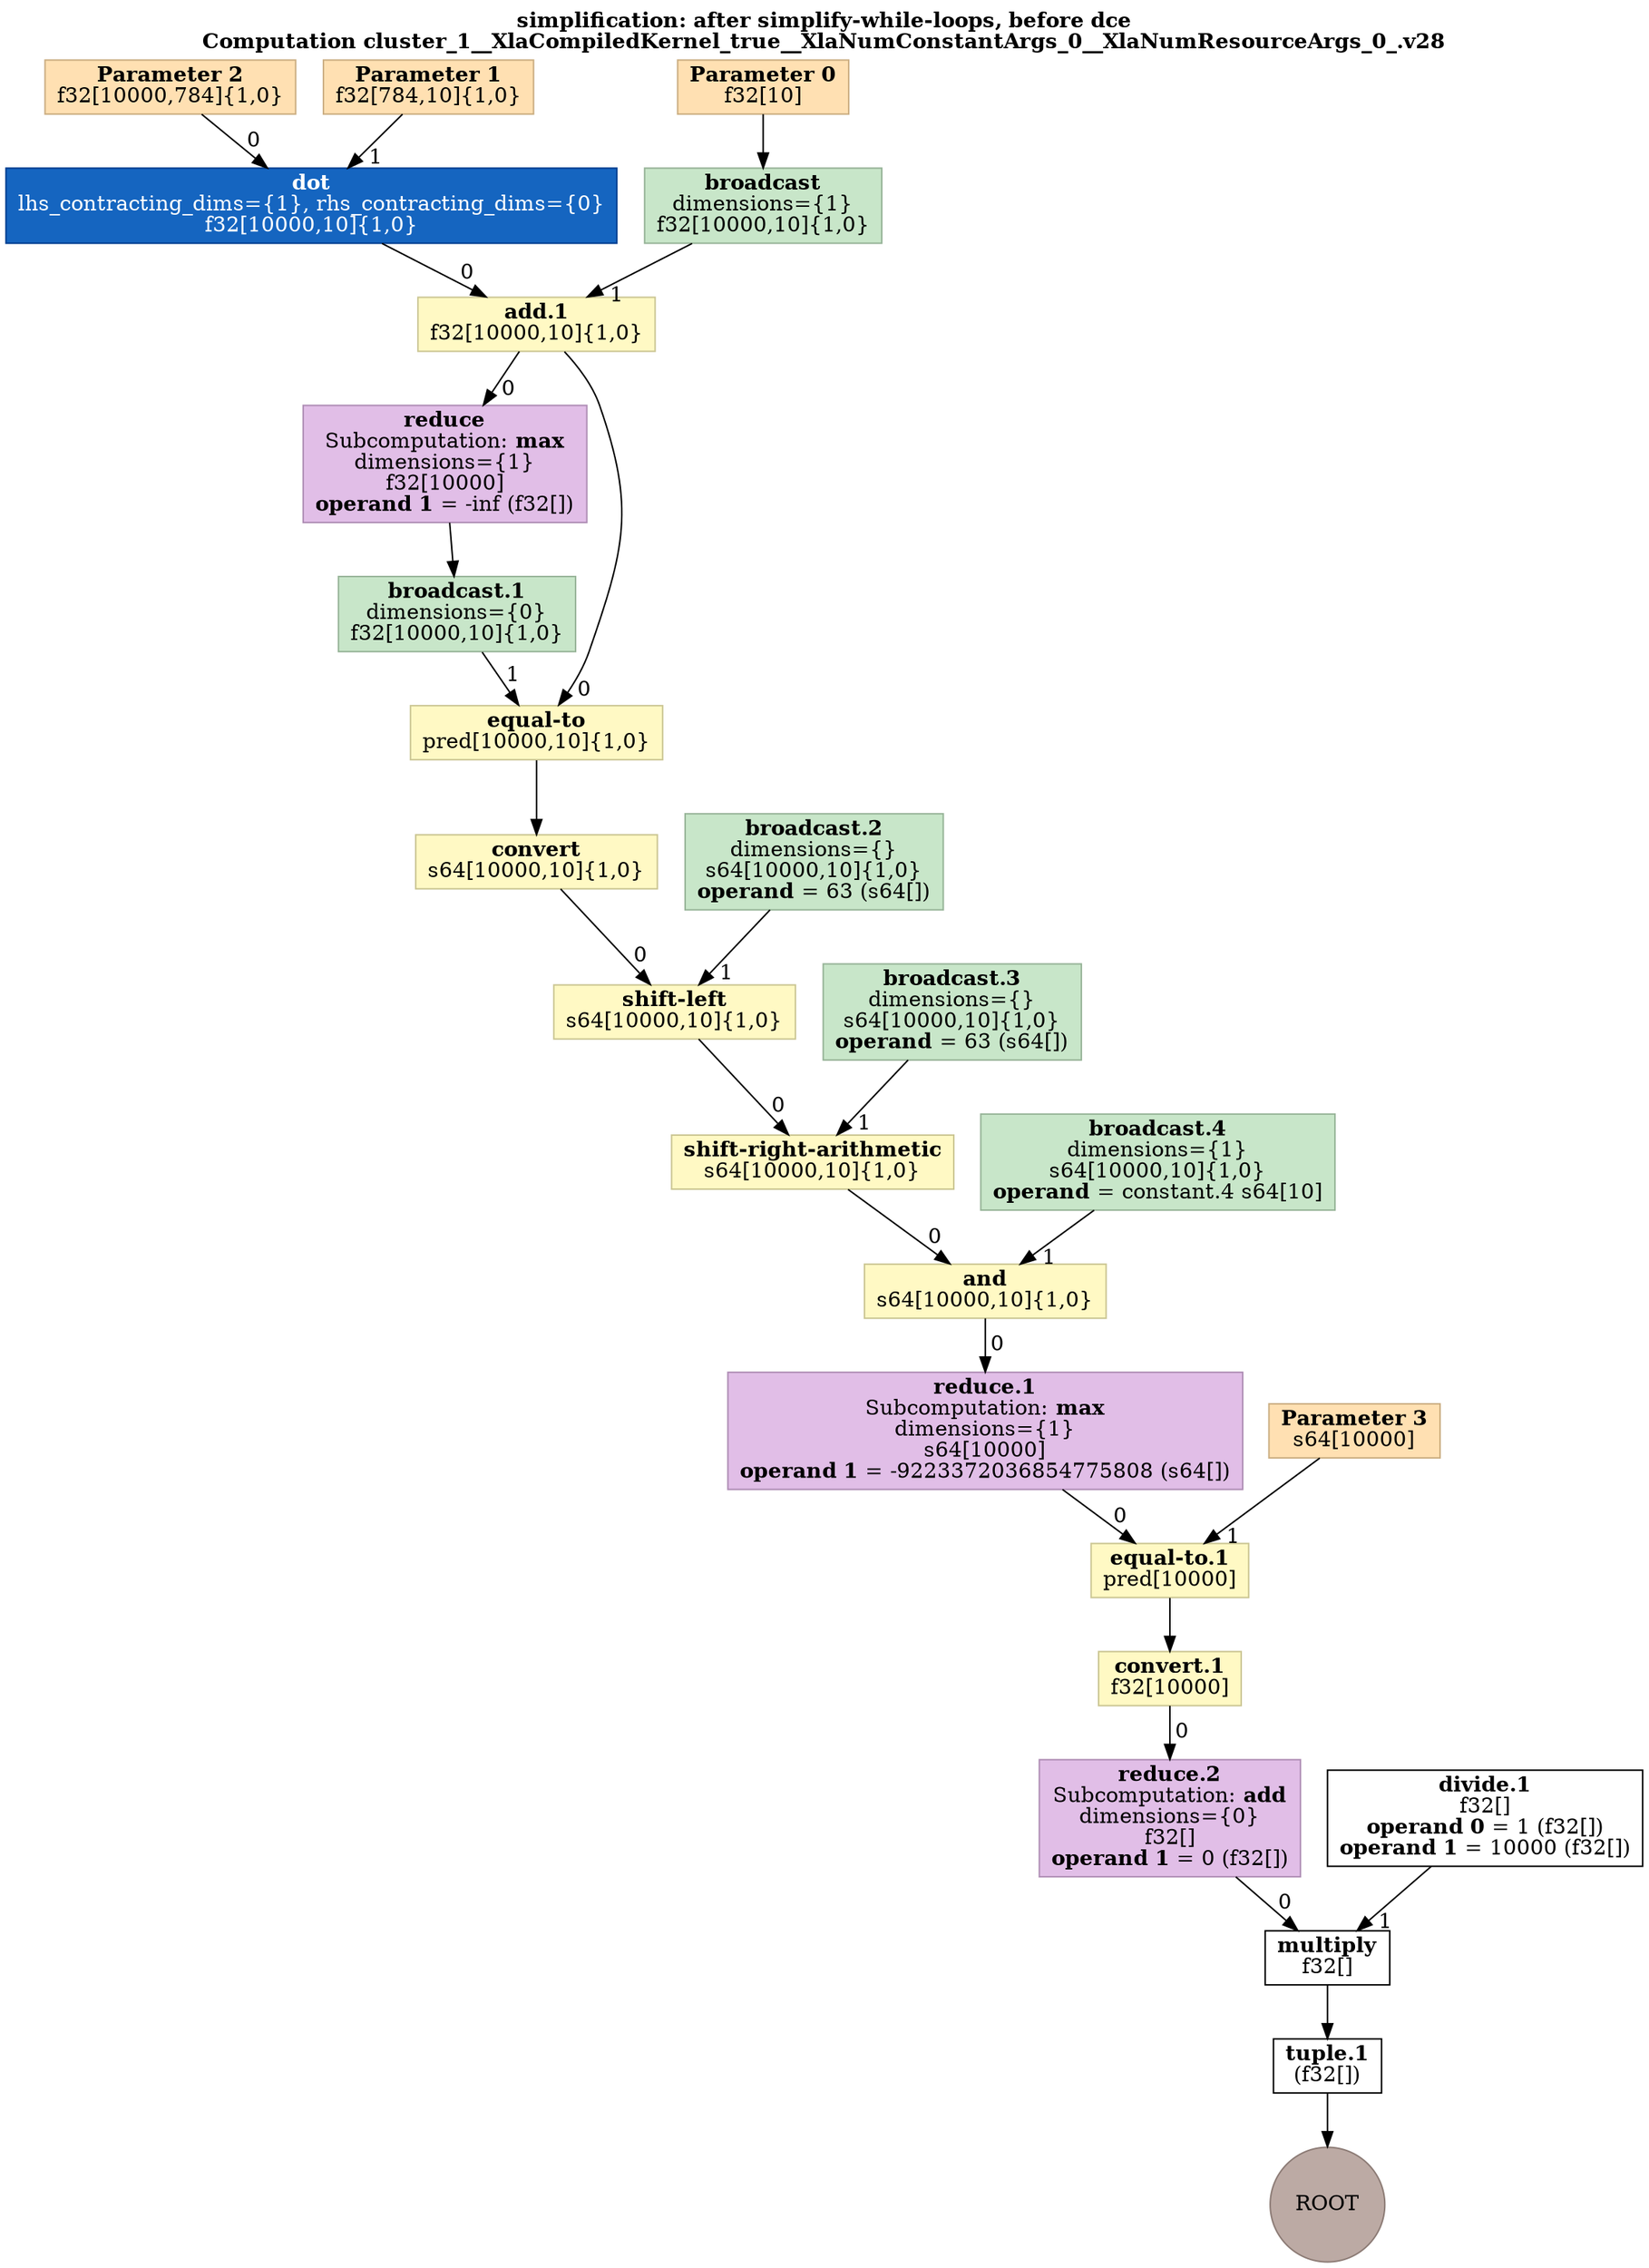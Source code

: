 digraph G {
rankdir = TB;
compound = true;
label = <<b>simplification: after simplify-while-loops, before dce<br/>Computation cluster_1__XlaCompiledKernel_true__XlaNumConstantArgs_0__XlaNumResourceArgs_0_.v28</b>>;
labelloc = t;
// Disable the tooltip.  Interestingly, "" doesn't work!
tooltip = " ";
// DOT graphs accept a stylesheet as a URI.  So naturally, an inline
// stylesheet is a data URI!
stylesheet="
  data:text/css,
  @import url(https://fonts.googleapis.com/css?family=Roboto:400,700);
  svg text {
    font-family: 'Roboto';
    font-size: 12px;
  }

    #node22:hover ~ #edge25 text { fill: #1976d2; }
  #node22:hover ~ #edge25 path { stroke: #1976d2; stroke-width: .2em; }
  #node22:hover ~ #edge25 polygon { fill: #1976d2; stroke: #1976d2; stroke-width: .2em; }

  #node25:hover ~ #edge25 text { fill: #d32f2f; }
  #node25:hover ~ #edge25 path { stroke: #d32f2f; stroke-width: .2em; }
  #node25:hover ~ #edge25 polygon { fill: #d32f2f; stroke: #d32f2f; stroke-width: .2em; }

  #node23:hover ~ #edge24 text { fill: #1976d2; }
  #node23:hover ~ #edge24 path { stroke: #1976d2; stroke-width: .2em; }
  #node23:hover ~ #edge24 polygon { fill: #1976d2; stroke: #1976d2; stroke-width: .2em; }

  #node24:hover ~ #edge24 text { fill: #d32f2f; }
  #node24:hover ~ #edge24 path { stroke: #d32f2f; stroke-width: .2em; }
  #node24:hover ~ #edge24 polygon { fill: #d32f2f; stroke: #d32f2f; stroke-width: .2em; }

  #node6:hover ~ #edge8 text { fill: #1976d2; }
  #node6:hover ~ #edge8 path { stroke: #1976d2; stroke-width: .2em; }
  #node6:hover ~ #edge8 polygon { fill: #1976d2; stroke: #1976d2; stroke-width: .2em; }

  #node9:hover ~ #edge8 text { fill: #d32f2f; }
  #node9:hover ~ #edge8 path { stroke: #d32f2f; stroke-width: .2em; }
  #node9:hover ~ #edge8 polygon { fill: #d32f2f; stroke: #d32f2f; stroke-width: .2em; }

  #node8:hover ~ #edge9 text { fill: #1976d2; }
  #node8:hover ~ #edge9 path { stroke: #1976d2; stroke-width: .2em; }
  #node8:hover ~ #edge9 polygon { fill: #1976d2; stroke: #1976d2; stroke-width: .2em; }

  #node9:hover ~ #edge9 text { fill: #d32f2f; }
  #node9:hover ~ #edge9 path { stroke: #d32f2f; stroke-width: .2em; }
  #node9:hover ~ #edge9 polygon { fill: #d32f2f; stroke: #d32f2f; stroke-width: .2em; }

  #node19:hover ~ #edge20 text { fill: #1976d2; }
  #node19:hover ~ #edge20 path { stroke: #1976d2; stroke-width: .2em; }
  #node19:hover ~ #edge20 polygon { fill: #1976d2; stroke: #1976d2; stroke-width: .2em; }

  #node20:hover ~ #edge20 text { fill: #d32f2f; }
  #node20:hover ~ #edge20 path { stroke: #d32f2f; stroke-width: .2em; }
  #node20:hover ~ #edge20 polygon { fill: #d32f2f; stroke: #d32f2f; stroke-width: .2em; }

  #node3:hover ~ #edge4 text { fill: #1976d2; }
  #node3:hover ~ #edge4 path { stroke: #1976d2; stroke-width: .2em; }
  #node3:hover ~ #edge4 polygon { fill: #1976d2; stroke: #1976d2; stroke-width: .2em; }

  #node6:hover ~ #edge4 text { fill: #d32f2f; }
  #node6:hover ~ #edge4 path { stroke: #d32f2f; stroke-width: .2em; }
  #node6:hover ~ #edge4 polygon { fill: #d32f2f; stroke: #d32f2f; stroke-width: .2em; }

  #node4:hover ~ #edge3 text { fill: #1976d2; }
  #node4:hover ~ #edge3 path { stroke: #1976d2; stroke-width: .2em; }
  #node4:hover ~ #edge3 polygon { fill: #1976d2; stroke: #1976d2; stroke-width: .2em; }

  #node5:hover ~ #edge3 text { fill: #d32f2f; }
  #node5:hover ~ #edge3 path { stroke: #d32f2f; stroke-width: .2em; }
  #node5:hover ~ #edge3 polygon { fill: #d32f2f; stroke: #d32f2f; stroke-width: .2em; }

  #node2:hover ~ #edge2 text { fill: #1976d2; }
  #node2:hover ~ #edge2 path { stroke: #1976d2; stroke-width: .2em; }
  #node2:hover ~ #edge2 polygon { fill: #1976d2; stroke: #1976d2; stroke-width: .2em; }

  #node3:hover ~ #edge2 text { fill: #d32f2f; }
  #node3:hover ~ #edge2 path { stroke: #d32f2f; stroke-width: .2em; }
  #node3:hover ~ #edge2 polygon { fill: #d32f2f; stroke: #d32f2f; stroke-width: .2em; }

  #node9:hover ~ #edge10 text { fill: #1976d2; }
  #node9:hover ~ #edge10 path { stroke: #1976d2; stroke-width: .2em; }
  #node9:hover ~ #edge10 polygon { fill: #1976d2; stroke: #1976d2; stroke-width: .2em; }

  #node10:hover ~ #edge10 text { fill: #d32f2f; }
  #node10:hover ~ #edge10 path { stroke: #d32f2f; stroke-width: .2em; }
  #node10:hover ~ #edge10 polygon { fill: #d32f2f; stroke: #d32f2f; stroke-width: .2em; }

  #node10:hover ~ #edge11 text { fill: #1976d2; }
  #node10:hover ~ #edge11 path { stroke: #1976d2; stroke-width: .2em; }
  #node10:hover ~ #edge11 polygon { fill: #1976d2; stroke: #1976d2; stroke-width: .2em; }

  #node12:hover ~ #edge11 text { fill: #d32f2f; }
  #node12:hover ~ #edge11 path { stroke: #d32f2f; stroke-width: .2em; }
  #node12:hover ~ #edge11 polygon { fill: #d32f2f; stroke: #d32f2f; stroke-width: .2em; }

  #node13:hover ~ #edge14 text { fill: #1976d2; }
  #node13:hover ~ #edge14 path { stroke: #1976d2; stroke-width: .2em; }
  #node13:hover ~ #edge14 polygon { fill: #1976d2; stroke: #1976d2; stroke-width: .2em; }

  #node14:hover ~ #edge14 text { fill: #d32f2f; }
  #node14:hover ~ #edge14 path { stroke: #d32f2f; stroke-width: .2em; }
  #node14:hover ~ #edge14 polygon { fill: #d32f2f; stroke: #d32f2f; stroke-width: .2em; }

  #node1:hover ~ #edge1 text { fill: #1976d2; }
  #node1:hover ~ #edge1 path { stroke: #1976d2; stroke-width: .2em; }
  #node1:hover ~ #edge1 polygon { fill: #1976d2; stroke: #1976d2; stroke-width: .2em; }

  #node3:hover ~ #edge1 text { fill: #d32f2f; }
  #node3:hover ~ #edge1 path { stroke: #d32f2f; stroke-width: .2em; }
  #node3:hover ~ #edge1 polygon { fill: #d32f2f; stroke: #d32f2f; stroke-width: .2em; }

  #node5:hover ~ #edge5 text { fill: #1976d2; }
  #node5:hover ~ #edge5 path { stroke: #1976d2; stroke-width: .2em; }
  #node5:hover ~ #edge5 polygon { fill: #1976d2; stroke: #1976d2; stroke-width: .2em; }

  #node6:hover ~ #edge5 text { fill: #d32f2f; }
  #node6:hover ~ #edge5 path { stroke: #d32f2f; stroke-width: .2em; }
  #node6:hover ~ #edge5 polygon { fill: #d32f2f; stroke: #d32f2f; stroke-width: .2em; }

  #node11:hover ~ #edge12 text { fill: #1976d2; }
  #node11:hover ~ #edge12 path { stroke: #1976d2; stroke-width: .2em; }
  #node11:hover ~ #edge12 polygon { fill: #1976d2; stroke: #1976d2; stroke-width: .2em; }

  #node12:hover ~ #edge12 text { fill: #d32f2f; }
  #node12:hover ~ #edge12 path { stroke: #d32f2f; stroke-width: .2em; }
  #node12:hover ~ #edge12 polygon { fill: #d32f2f; stroke: #d32f2f; stroke-width: .2em; }

  #node17:hover ~ #edge18 text { fill: #1976d2; }
  #node17:hover ~ #edge18 path { stroke: #1976d2; stroke-width: .2em; }
  #node17:hover ~ #edge18 polygon { fill: #1976d2; stroke: #1976d2; stroke-width: .2em; }

  #node19:hover ~ #edge18 text { fill: #d32f2f; }
  #node19:hover ~ #edge18 path { stroke: #d32f2f; stroke-width: .2em; }
  #node19:hover ~ #edge18 polygon { fill: #d32f2f; stroke: #d32f2f; stroke-width: .2em; }

  #node12:hover ~ #edge13 text { fill: #1976d2; }
  #node12:hover ~ #edge13 path { stroke: #1976d2; stroke-width: .2em; }
  #node12:hover ~ #edge13 polygon { fill: #1976d2; stroke: #1976d2; stroke-width: .2em; }

  #node14:hover ~ #edge13 text { fill: #d32f2f; }
  #node14:hover ~ #edge13 path { stroke: #d32f2f; stroke-width: .2em; }
  #node14:hover ~ #edge13 polygon { fill: #d32f2f; stroke: #d32f2f; stroke-width: .2em; }

  #node14:hover ~ #edge15 text { fill: #1976d2; }
  #node14:hover ~ #edge15 path { stroke: #1976d2; stroke-width: .2em; }
  #node14:hover ~ #edge15 polygon { fill: #1976d2; stroke: #1976d2; stroke-width: .2em; }

  #node16:hover ~ #edge15 text { fill: #d32f2f; }
  #node16:hover ~ #edge15 path { stroke: #d32f2f; stroke-width: .2em; }
  #node16:hover ~ #edge15 polygon { fill: #d32f2f; stroke: #d32f2f; stroke-width: .2em; }

  #node21:hover ~ #edge23 text { fill: #1976d2; }
  #node21:hover ~ #edge23 path { stroke: #1976d2; stroke-width: .2em; }
  #node21:hover ~ #edge23 polygon { fill: #1976d2; stroke: #1976d2; stroke-width: .2em; }

  #node24:hover ~ #edge23 text { fill: #d32f2f; }
  #node24:hover ~ #edge23 path { stroke: #d32f2f; stroke-width: .2em; }
  #node24:hover ~ #edge23 polygon { fill: #d32f2f; stroke: #d32f2f; stroke-width: .2em; }

  #node15:hover ~ #edge16 text { fill: #1976d2; }
  #node15:hover ~ #edge16 path { stroke: #1976d2; stroke-width: .2em; }
  #node15:hover ~ #edge16 polygon { fill: #1976d2; stroke: #1976d2; stroke-width: .2em; }

  #node16:hover ~ #edge16 text { fill: #d32f2f; }
  #node16:hover ~ #edge16 path { stroke: #d32f2f; stroke-width: .2em; }
  #node16:hover ~ #edge16 polygon { fill: #d32f2f; stroke: #d32f2f; stroke-width: .2em; }

  #node7:hover ~ #edge7 text { fill: #1976d2; }
  #node7:hover ~ #edge7 path { stroke: #1976d2; stroke-width: .2em; }
  #node7:hover ~ #edge7 polygon { fill: #1976d2; stroke: #1976d2; stroke-width: .2em; }

  #node8:hover ~ #edge7 text { fill: #d32f2f; }
  #node8:hover ~ #edge7 path { stroke: #d32f2f; stroke-width: .2em; }
  #node8:hover ~ #edge7 polygon { fill: #d32f2f; stroke: #d32f2f; stroke-width: .2em; }

  #node16:hover ~ #edge17 text { fill: #1976d2; }
  #node16:hover ~ #edge17 path { stroke: #1976d2; stroke-width: .2em; }
  #node16:hover ~ #edge17 polygon { fill: #1976d2; stroke: #1976d2; stroke-width: .2em; }

  #node17:hover ~ #edge17 text { fill: #d32f2f; }
  #node17:hover ~ #edge17 path { stroke: #d32f2f; stroke-width: .2em; }
  #node17:hover ~ #edge17 polygon { fill: #d32f2f; stroke: #d32f2f; stroke-width: .2em; }

  #node6:hover ~ #edge6 text { fill: #1976d2; }
  #node6:hover ~ #edge6 path { stroke: #1976d2; stroke-width: .2em; }
  #node6:hover ~ #edge6 polygon { fill: #1976d2; stroke: #1976d2; stroke-width: .2em; }

  #node7:hover ~ #edge6 text { fill: #d32f2f; }
  #node7:hover ~ #edge6 path { stroke: #d32f2f; stroke-width: .2em; }
  #node7:hover ~ #edge6 polygon { fill: #d32f2f; stroke: #d32f2f; stroke-width: .2em; }

  #node18:hover ~ #edge19 text { fill: #1976d2; }
  #node18:hover ~ #edge19 path { stroke: #1976d2; stroke-width: .2em; }
  #node18:hover ~ #edge19 polygon { fill: #1976d2; stroke: #1976d2; stroke-width: .2em; }

  #node19:hover ~ #edge19 text { fill: #d32f2f; }
  #node19:hover ~ #edge19 path { stroke: #d32f2f; stroke-width: .2em; }
  #node19:hover ~ #edge19 polygon { fill: #d32f2f; stroke: #d32f2f; stroke-width: .2em; }

  #node20:hover ~ #edge21 text { fill: #1976d2; }
  #node20:hover ~ #edge21 path { stroke: #1976d2; stroke-width: .2em; }
  #node20:hover ~ #edge21 polygon { fill: #1976d2; stroke: #1976d2; stroke-width: .2em; }

  #node21:hover ~ #edge21 text { fill: #d32f2f; }
  #node21:hover ~ #edge21 path { stroke: #d32f2f; stroke-width: .2em; }
  #node21:hover ~ #edge21 polygon { fill: #d32f2f; stroke: #d32f2f; stroke-width: .2em; }

  #node24:hover ~ #edge22 text { fill: #1976d2; }
  #node24:hover ~ #edge22 path { stroke: #1976d2; stroke-width: .2em; }
  #node24:hover ~ #edge22 polygon { fill: #1976d2; stroke: #1976d2; stroke-width: .2em; }

  #node22:hover ~ #edge22 text { fill: #d32f2f; }
  #node22:hover ~ #edge22 path { stroke: #d32f2f; stroke-width: .2em; }
  #node22:hover ~ #edge22 polygon { fill: #d32f2f; stroke: #d32f2f; stroke-width: .2em; }

"

140175364415776 [label=<<b>Parameter 2</b><br/>f32[10000,784]{1,0}>, shape=rect, tooltip=" ", style="filled", fontcolor="black", color="#cbae82", fillcolor="#ffe0b2"];
140175364416752 [label=<<b>Parameter 1</b><br/>f32[784,10]{1,0}>, shape=rect, tooltip=" ", style="filled", fontcolor="black", color="#cbae82", fillcolor="#ffe0b2"];
140175364430736 [label=<<b>dot</b><br/>lhs_contracting_dims={1}, rhs_contracting_dims={0}<br/>f32[10000,10]{1,0}>, shape=rect, tooltip=" ", style="filled", fontcolor="white", color="#003c8f", fillcolor="#1565c0"];
140175364432208 [label=<<b>Parameter 0</b><br/>f32[10]>, shape=rect, tooltip=" ", style="filled", fontcolor="black", color="#cbae82", fillcolor="#ffe0b2"];
140175364471792 [label=<<b>broadcast</b><br/>dimensions={1}<br/>f32[10000,10]{1,0}>, shape=rect, tooltip=" ", style="filled", fontcolor="black", color="#97b498", fillcolor="#c8e6c9"];
140175364472528 [label=<<b>add.1</b><br/>f32[10000,10]{1,0}>, shape=rect, tooltip=" ", style="filled", fontcolor="black", color="#cbc693", fillcolor="#fff9c4"];
140175364474000 [label=<<b>reduce</b><br/>Subcomputation: <b>max</b><br/>dimensions={1}<br/>f32[10000]<br/><b>operand 1</b> = -inf (f32[])>, shape=rect, tooltip=" ", style="filled", fontcolor="black", color="#af8eb5", fillcolor="#e1bee7"];
140175364474736 [label=<<b>broadcast.1</b><br/>dimensions={0}<br/>f32[10000,10]{1,0}>, shape=rect, tooltip=" ", style="filled", fontcolor="black", color="#97b498", fillcolor="#c8e6c9"];
140175364475472 [label=<<b>equal-to</b><br/>pred[10000,10]{1,0}>, shape=rect, tooltip=" ", style="filled", fontcolor="black", color="#cbc693", fillcolor="#fff9c4"];
140175364476208 [label=<<b>convert</b><br/>s64[10000,10]{1,0}>, shape=rect, tooltip=" ", style="filled", fontcolor="black", color="#cbc693", fillcolor="#fff9c4"];
140175364477680 [label=<<b>broadcast.2</b><br/>dimensions={}<br/>s64[10000,10]{1,0}<br/><b>operand</b> = 63 (s64[])>, shape=rect, tooltip=" ", style="filled", fontcolor="black", color="#97b498", fillcolor="#c8e6c9"];
140175364478416 [label=<<b>shift-left</b><br/>s64[10000,10]{1,0}>, shape=rect, tooltip=" ", style="filled", fontcolor="black", color="#cbc693", fillcolor="#fff9c4"];
140175364479344 [label=<<b>broadcast.3</b><br/>dimensions={}<br/>s64[10000,10]{1,0}<br/><b>operand</b> = 63 (s64[])>, shape=rect, tooltip=" ", style="filled", fontcolor="black", color="#97b498", fillcolor="#c8e6c9"];
140175364480544 [label=<<b>shift-right-arithmetic</b><br/>s64[10000,10]{1,0}>, shape=rect, tooltip=" ", style="filled", fontcolor="black", color="#cbc693", fillcolor="#fff9c4"];
140175364482832 [label=<<b>broadcast.4</b><br/>dimensions={1}<br/>s64[10000,10]{1,0}<br/><b>operand</b> = constant.4 s64[10]>, shape=rect, tooltip=" ", style="filled", fontcolor="black", color="#97b498", fillcolor="#c8e6c9"];
140175364484032 [label=<<b>and</b><br/>s64[10000,10]{1,0}>, shape=rect, tooltip=" ", style="filled", fontcolor="black", color="#cbc693", fillcolor="#fff9c4"];
140175364485072 [label=<<b>reduce.1</b><br/>Subcomputation: <b>max</b><br/>dimensions={1}<br/>s64[10000]<br/><b>operand 1</b> = -9223372036854775808 (s64[])>, shape=rect, tooltip=" ", style="filled", fontcolor="black", color="#af8eb5", fillcolor="#e1bee7"];
140175364486464 [label=<<b>Parameter 3</b><br/>s64[10000]>, shape=rect, tooltip=" ", style="filled", fontcolor="black", color="#cbae82", fillcolor="#ffe0b2"];
140175364487536 [label=<<b>equal-to.1</b><br/>pred[10000]>, shape=rect, tooltip=" ", style="filled", fontcolor="black", color="#cbc693", fillcolor="#fff9c4"];
140175364488720 [label=<<b>convert.1</b><br/>f32[10000]>, shape=rect, tooltip=" ", style="filled", fontcolor="black", color="#cbc693", fillcolor="#fff9c4"];
140175364489920 [label=<<b>reduce.2</b><br/>Subcomputation: <b>add</b><br/>dimensions={0}<br/>f32[]<br/><b>operand 1</b> = 0 (f32[])>, shape=rect, tooltip=" ", style="filled", fontcolor="black", color="#af8eb5", fillcolor="#e1bee7"];
140175364496192 [label=<<b>tuple.1</b><br/>(f32[])>, shape=rect, tooltip=" ", style="filled", fontcolor="black", color="black", fillcolor="white"];
140175364505648 [label=<<b>divide.1</b><br/>f32[]<br/><b>operand 0</b> = 1 (f32[])<br/><b>operand 1</b> = 10000 (f32[])>, shape=rect, tooltip=" ", style="filled", fontcolor="black", color="black", fillcolor="white"];
140175364506384 [label=<<b>multiply</b><br/>f32[]>, shape=rect, tooltip=" ", style="filled", fontcolor="black", color="black", fillcolor="white"];
cluster_140175364480368 [label=<ROOT>, shape=circle, tooltip=" ", style="filled", fontcolor="black", color="#8c7b75", fillcolor="#bcaaa4"];
140175364415776 -> 140175364430736 [tooltip="arg2 -> dot"  headlabel="0", labeldistance=2];
140175364416752 -> 140175364430736 [tooltip="arg1 -> dot"  headlabel="1", labeldistance=2];
140175364432208 -> 140175364471792 [tooltip="arg0 -> broadcast" ];
140175364430736 -> 140175364472528 [tooltip="dot -> add.1"  headlabel="0", labeldistance=2];
140175364471792 -> 140175364472528 [tooltip="broadcast -> add.1"  headlabel="1", labeldistance=2];
140175364472528 -> 140175364474000 [tooltip="add.1 -> reduce"  headlabel="0", labeldistance=2];
140175364474000 -> 140175364474736 [tooltip="reduce -> broadcast.1" ];
140175364472528 -> 140175364475472 [tooltip="add.1 -> equal-to"  headlabel="0", labeldistance=2];
140175364474736 -> 140175364475472 [tooltip="broadcast.1 -> equal-to"  headlabel="1", labeldistance=2];
140175364475472 -> 140175364476208 [tooltip="equal-to -> convert" ];
140175364476208 -> 140175364478416 [tooltip="convert -> shift-left"  headlabel="0", labeldistance=2];
140175364477680 -> 140175364478416 [tooltip="broadcast.2 -> shift-left"  headlabel="1", labeldistance=2];
140175364478416 -> 140175364480544 [tooltip="shift-left -> shift-right-arithmetic"  headlabel="0", labeldistance=2];
140175364479344 -> 140175364480544 [tooltip="broadcast.3 -> shift-right-arithmetic"  headlabel="1", labeldistance=2];
140175364480544 -> 140175364484032 [tooltip="shift-right-arithmetic -> and"  headlabel="0", labeldistance=2];
140175364482832 -> 140175364484032 [tooltip="broadcast.4 -> and"  headlabel="1", labeldistance=2];
140175364484032 -> 140175364485072 [tooltip="and -> reduce.1"  headlabel="0", labeldistance=2];
140175364485072 -> 140175364487536 [tooltip="reduce.1 -> equal-to.1"  headlabel="0", labeldistance=2];
140175364486464 -> 140175364487536 [tooltip="arg3 -> equal-to.1"  headlabel="1", labeldistance=2];
140175364487536 -> 140175364488720 [tooltip="equal-to.1 -> convert.1" ];
140175364488720 -> 140175364489920 [tooltip="convert.1 -> reduce.2"  headlabel="0", labeldistance=2];
140175364506384 -> 140175364496192 [tooltip="multiply -> tuple.1" ];
140175364489920 -> 140175364506384 [tooltip="reduce.2 -> multiply"  headlabel="0", labeldistance=2];
140175364505648 -> 140175364506384 [tooltip="divide.1 -> multiply"  headlabel="1", labeldistance=2];
140175364496192 -> cluster_140175364480368 [tooltip=" "];
}